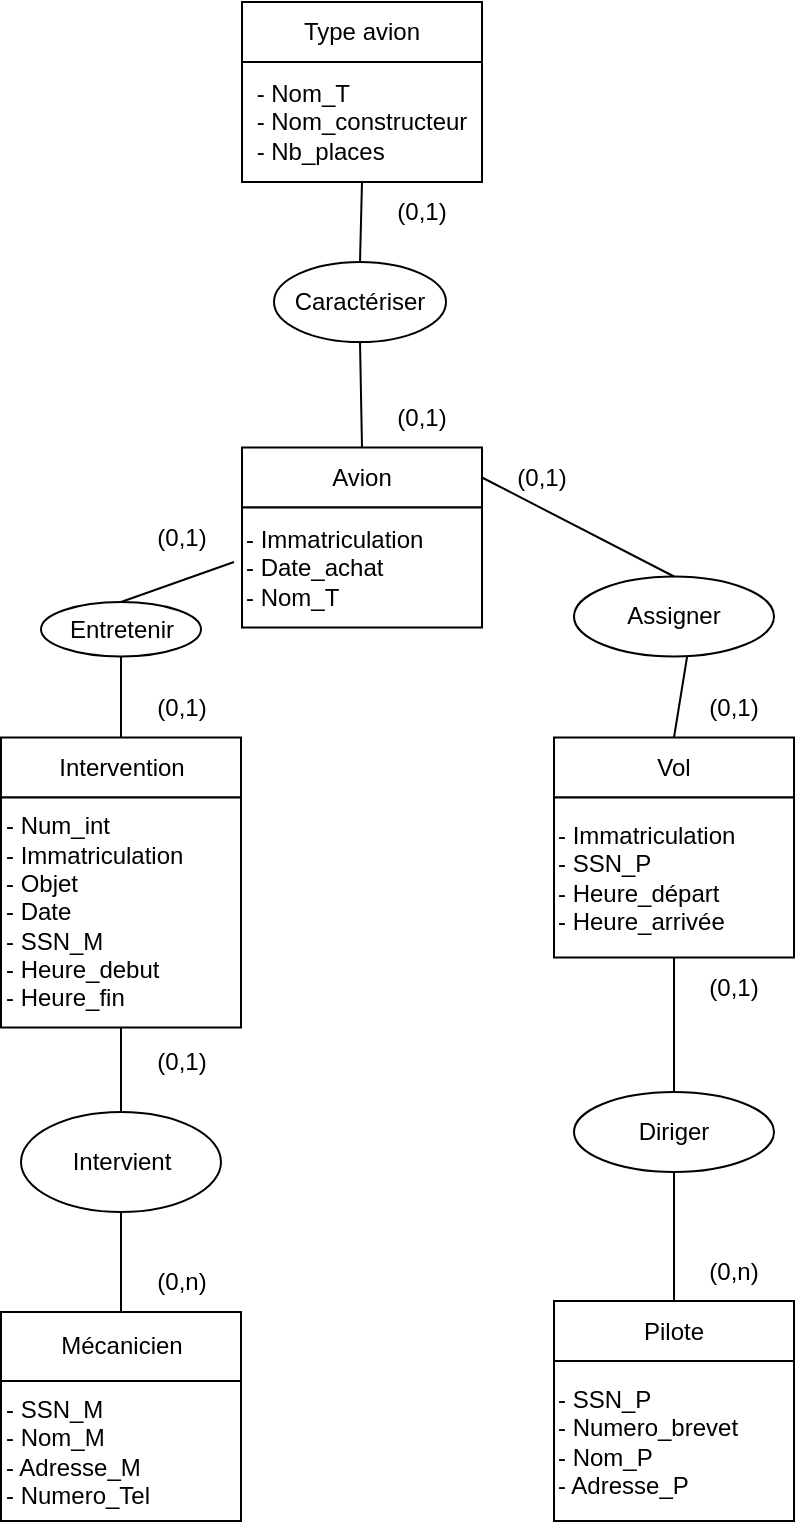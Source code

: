 <mxfile version="17.2.1" type="github">
  <diagram id="g9ijyWYw9M_Xq7lQamkd" name="Page-1">
    <mxGraphModel dx="958" dy="473" grid="1" gridSize="10" guides="1" tooltips="1" connect="1" arrows="1" fold="1" page="1" pageScale="1" pageWidth="827" pageHeight="1169" math="0" shadow="0">
      <root>
        <mxCell id="0" />
        <mxCell id="1" parent="0" />
        <mxCell id="JJhuaBoyiTNXanQFfjCV-1" value="Avion" style="rounded=0;whiteSpace=wrap;html=1;" parent="1" vertex="1">
          <mxGeometry x="294" y="332.75" width="120" height="30" as="geometry" />
        </mxCell>
        <mxCell id="JJhuaBoyiTNXanQFfjCV-2" value="&lt;div align=&quot;left&quot;&gt;- Immatriculation&lt;/div&gt;&lt;div align=&quot;left&quot;&gt;- Date_achat&lt;/div&gt;&lt;div align=&quot;left&quot;&gt;- Nom_T&lt;br&gt;&lt;/div&gt;" style="rounded=0;whiteSpace=wrap;html=1;align=left;" parent="1" vertex="1">
          <mxGeometry x="294" y="362.75" width="120" height="60" as="geometry" />
        </mxCell>
        <mxCell id="JJhuaBoyiTNXanQFfjCV-3" value="Intervention" style="rounded=0;whiteSpace=wrap;html=1;" parent="1" vertex="1">
          <mxGeometry x="173.5" y="477.75" width="120" height="30" as="geometry" />
        </mxCell>
        <mxCell id="JJhuaBoyiTNXanQFfjCV-4" value="&lt;div&gt;- Num_int&lt;/div&gt;&lt;div&gt;- Immatriculation&lt;/div&gt;&lt;div&gt;- Objet&lt;/div&gt;&lt;div&gt;- Date&lt;/div&gt;&lt;div&gt;- SSN_M&lt;/div&gt;&lt;div&gt;- Heure_debut&lt;/div&gt;&lt;div&gt;- Heure_fin&lt;br&gt;&lt;/div&gt;" style="rounded=0;whiteSpace=wrap;html=1;align=left;" parent="1" vertex="1">
          <mxGeometry x="173.5" y="507.75" width="120" height="115" as="geometry" />
        </mxCell>
        <mxCell id="JJhuaBoyiTNXanQFfjCV-5" value="Type avion" style="rounded=0;whiteSpace=wrap;html=1;" parent="1" vertex="1">
          <mxGeometry x="294" y="110" width="120" height="30" as="geometry" />
        </mxCell>
        <mxCell id="JJhuaBoyiTNXanQFfjCV-6" value="&lt;div align=&quot;left&quot;&gt;- Nom_T&lt;/div&gt;&lt;div align=&quot;left&quot;&gt;- Nom_constructeur&lt;/div&gt;&lt;div align=&quot;left&quot;&gt;- Nb_places&lt;br&gt;&lt;/div&gt;" style="rounded=0;whiteSpace=wrap;html=1;" parent="1" vertex="1">
          <mxGeometry x="294" y="140" width="120" height="60" as="geometry" />
        </mxCell>
        <mxCell id="qiZnfcJw_Cnm3kZu3M0U-1" value="Mécanicien" style="rounded=0;whiteSpace=wrap;html=1;" vertex="1" parent="1">
          <mxGeometry x="173.5" y="765" width="120" height="34.5" as="geometry" />
        </mxCell>
        <mxCell id="qiZnfcJw_Cnm3kZu3M0U-2" value="&lt;div align=&quot;left&quot;&gt;- SSN_M&lt;/div&gt;&lt;div align=&quot;left&quot;&gt;- Nom_M&lt;/div&gt;&lt;div align=&quot;left&quot;&gt;- Adresse_M&lt;/div&gt;&lt;div align=&quot;left&quot;&gt;- Numero_Tel&lt;br&gt;&lt;/div&gt;" style="rounded=0;whiteSpace=wrap;html=1;align=left;" vertex="1" parent="1">
          <mxGeometry x="173.5" y="799.5" width="120" height="70" as="geometry" />
        </mxCell>
        <mxCell id="qiZnfcJw_Cnm3kZu3M0U-3" value="Pilote" style="rounded=0;whiteSpace=wrap;html=1;" vertex="1" parent="1">
          <mxGeometry x="450" y="759.5" width="120" height="30" as="geometry" />
        </mxCell>
        <mxCell id="qiZnfcJw_Cnm3kZu3M0U-4" value="&lt;div align=&quot;left&quot;&gt;- SSN_P&lt;/div&gt;&lt;div align=&quot;left&quot;&gt;- Numero_brevet&lt;/div&gt;&lt;div align=&quot;left&quot;&gt;- Nom_P&lt;/div&gt;&lt;div align=&quot;left&quot;&gt;- Adresse_P&lt;/div&gt;" style="rounded=0;whiteSpace=wrap;html=1;align=left;" vertex="1" parent="1">
          <mxGeometry x="450" y="789.5" width="120" height="80" as="geometry" />
        </mxCell>
        <mxCell id="qiZnfcJw_Cnm3kZu3M0U-5" value="Vol" style="rounded=0;whiteSpace=wrap;html=1;" vertex="1" parent="1">
          <mxGeometry x="450" y="477.75" width="120" height="30" as="geometry" />
        </mxCell>
        <mxCell id="qiZnfcJw_Cnm3kZu3M0U-6" value="&lt;div align=&quot;left&quot;&gt;- Immatriculation&lt;/div&gt;&lt;div align=&quot;left&quot;&gt;- SSN_P&lt;/div&gt;&lt;div align=&quot;left&quot;&gt;- Heure_départ&lt;/div&gt;&lt;div align=&quot;left&quot;&gt;- Heure_arrivée&lt;br&gt;&lt;/div&gt;" style="rounded=0;whiteSpace=wrap;html=1;align=left;" vertex="1" parent="1">
          <mxGeometry x="450" y="507.75" width="120" height="80" as="geometry" />
        </mxCell>
        <mxCell id="qiZnfcJw_Cnm3kZu3M0U-7" value="Intervient" style="ellipse;whiteSpace=wrap;html=1;" vertex="1" parent="1">
          <mxGeometry x="183.5" y="665" width="100" height="50" as="geometry" />
        </mxCell>
        <mxCell id="qiZnfcJw_Cnm3kZu3M0U-8" value="Entretenir" style="ellipse;whiteSpace=wrap;html=1;" vertex="1" parent="1">
          <mxGeometry x="193.5" y="410" width="80" height="27.25" as="geometry" />
        </mxCell>
        <mxCell id="qiZnfcJw_Cnm3kZu3M0U-9" value="Caractériser" style="ellipse;whiteSpace=wrap;html=1;" vertex="1" parent="1">
          <mxGeometry x="310" y="240" width="86" height="40" as="geometry" />
        </mxCell>
        <mxCell id="qiZnfcJw_Cnm3kZu3M0U-10" value="Assigner" style="ellipse;whiteSpace=wrap;html=1;" vertex="1" parent="1">
          <mxGeometry x="460" y="397.25" width="100" height="40" as="geometry" />
        </mxCell>
        <mxCell id="qiZnfcJw_Cnm3kZu3M0U-11" value="Diriger" style="ellipse;whiteSpace=wrap;html=1;" vertex="1" parent="1">
          <mxGeometry x="460" y="655" width="100" height="40" as="geometry" />
        </mxCell>
        <mxCell id="qiZnfcJw_Cnm3kZu3M0U-12" value="" style="endArrow=none;html=1;rounded=0;entryX=0.5;entryY=1;entryDx=0;entryDy=0;exitX=0.5;exitY=0;exitDx=0;exitDy=0;" edge="1" parent="1" source="JJhuaBoyiTNXanQFfjCV-1" target="qiZnfcJw_Cnm3kZu3M0U-9">
          <mxGeometry width="50" height="50" relative="1" as="geometry">
            <mxPoint x="380" y="500" as="sourcePoint" />
            <mxPoint x="430" y="450" as="targetPoint" />
          </mxGeometry>
        </mxCell>
        <mxCell id="qiZnfcJw_Cnm3kZu3M0U-13" value="" style="endArrow=none;html=1;rounded=0;exitX=1;exitY=0.5;exitDx=0;exitDy=0;entryX=0.5;entryY=0;entryDx=0;entryDy=0;" edge="1" parent="1" source="JJhuaBoyiTNXanQFfjCV-1" target="qiZnfcJw_Cnm3kZu3M0U-10">
          <mxGeometry width="50" height="50" relative="1" as="geometry">
            <mxPoint x="380" y="650" as="sourcePoint" />
            <mxPoint x="430" y="600" as="targetPoint" />
          </mxGeometry>
        </mxCell>
        <mxCell id="qiZnfcJw_Cnm3kZu3M0U-14" value="" style="endArrow=none;html=1;rounded=0;exitX=0.566;exitY=0.994;exitDx=0;exitDy=0;entryX=0.5;entryY=0;entryDx=0;entryDy=0;exitPerimeter=0;" edge="1" parent="1" source="qiZnfcJw_Cnm3kZu3M0U-10" target="qiZnfcJw_Cnm3kZu3M0U-5">
          <mxGeometry width="50" height="50" relative="1" as="geometry">
            <mxPoint x="380" y="650" as="sourcePoint" />
            <mxPoint x="430" y="600" as="targetPoint" />
          </mxGeometry>
        </mxCell>
        <mxCell id="qiZnfcJw_Cnm3kZu3M0U-15" value="" style="endArrow=none;html=1;rounded=0;entryX=0.5;entryY=0;entryDx=0;entryDy=0;exitX=0.5;exitY=1;exitDx=0;exitDy=0;" edge="1" parent="1" source="qiZnfcJw_Cnm3kZu3M0U-8" target="JJhuaBoyiTNXanQFfjCV-3">
          <mxGeometry width="50" height="50" relative="1" as="geometry">
            <mxPoint x="453.5" y="615" as="sourcePoint" />
            <mxPoint x="593.5" y="595" as="targetPoint" />
          </mxGeometry>
        </mxCell>
        <mxCell id="qiZnfcJw_Cnm3kZu3M0U-16" value="" style="endArrow=none;html=1;rounded=0;entryX=0.5;entryY=1;entryDx=0;entryDy=0;exitX=0.5;exitY=0;exitDx=0;exitDy=0;" edge="1" parent="1" source="qiZnfcJw_Cnm3kZu3M0U-7" target="JJhuaBoyiTNXanQFfjCV-4">
          <mxGeometry width="50" height="50" relative="1" as="geometry">
            <mxPoint x="443.5" y="635" as="sourcePoint" />
            <mxPoint x="593.5" y="595" as="targetPoint" />
          </mxGeometry>
        </mxCell>
        <mxCell id="qiZnfcJw_Cnm3kZu3M0U-17" value="" style="endArrow=none;html=1;rounded=0;entryX=0.5;entryY=1;entryDx=0;entryDy=0;exitX=0.5;exitY=0;exitDx=0;exitDy=0;" edge="1" parent="1" source="qiZnfcJw_Cnm3kZu3M0U-1" target="qiZnfcJw_Cnm3kZu3M0U-7">
          <mxGeometry width="50" height="50" relative="1" as="geometry">
            <mxPoint x="413.5" y="705" as="sourcePoint" />
            <mxPoint x="423.5" y="595" as="targetPoint" />
          </mxGeometry>
        </mxCell>
        <mxCell id="qiZnfcJw_Cnm3kZu3M0U-18" value="" style="endArrow=none;html=1;rounded=0;entryX=0.5;entryY=0;entryDx=0;entryDy=0;exitX=0.5;exitY=1;exitDx=0;exitDy=0;" edge="1" parent="1" source="qiZnfcJw_Cnm3kZu3M0U-11" target="qiZnfcJw_Cnm3kZu3M0U-3">
          <mxGeometry width="50" height="50" relative="1" as="geometry">
            <mxPoint x="260" y="645" as="sourcePoint" />
            <mxPoint x="310" y="595" as="targetPoint" />
          </mxGeometry>
        </mxCell>
        <mxCell id="qiZnfcJw_Cnm3kZu3M0U-19" value="" style="endArrow=none;html=1;rounded=0;exitX=0.5;exitY=1;exitDx=0;exitDy=0;" edge="1" parent="1" source="qiZnfcJw_Cnm3kZu3M0U-6" target="qiZnfcJw_Cnm3kZu3M0U-11">
          <mxGeometry width="50" height="50" relative="1" as="geometry">
            <mxPoint x="450" y="655" as="sourcePoint" />
            <mxPoint x="340" y="705" as="targetPoint" />
          </mxGeometry>
        </mxCell>
        <mxCell id="qiZnfcJw_Cnm3kZu3M0U-20" value="" style="endArrow=none;html=1;rounded=0;exitX=0.5;exitY=0;exitDx=0;exitDy=0;" edge="1" parent="1" source="qiZnfcJw_Cnm3kZu3M0U-8">
          <mxGeometry width="50" height="50" relative="1" as="geometry">
            <mxPoint x="250.0" y="346.375" as="sourcePoint" />
            <mxPoint x="290" y="390" as="targetPoint" />
          </mxGeometry>
        </mxCell>
        <mxCell id="qiZnfcJw_Cnm3kZu3M0U-21" value="" style="endArrow=none;html=1;rounded=0;exitX=0.5;exitY=0;exitDx=0;exitDy=0;entryX=0.5;entryY=1;entryDx=0;entryDy=0;" edge="1" parent="1" source="qiZnfcJw_Cnm3kZu3M0U-9" target="JJhuaBoyiTNXanQFfjCV-6">
          <mxGeometry width="50" height="50" relative="1" as="geometry">
            <mxPoint x="380" y="240" as="sourcePoint" />
            <mxPoint x="430" y="190" as="targetPoint" />
          </mxGeometry>
        </mxCell>
        <mxCell id="qiZnfcJw_Cnm3kZu3M0U-22" value="(0,1)" style="text;html=1;strokeColor=none;fillColor=none;align=center;verticalAlign=middle;whiteSpace=wrap;rounded=0;" vertex="1" parent="1">
          <mxGeometry x="354" y="200" width="60" height="30" as="geometry" />
        </mxCell>
        <mxCell id="qiZnfcJw_Cnm3kZu3M0U-23" value="(0,1)" style="text;html=1;strokeColor=none;fillColor=none;align=center;verticalAlign=middle;whiteSpace=wrap;rounded=0;" vertex="1" parent="1">
          <mxGeometry x="354" y="302.75" width="60" height="30" as="geometry" />
        </mxCell>
        <mxCell id="qiZnfcJw_Cnm3kZu3M0U-24" value="(0,1)" style="text;html=1;strokeColor=none;fillColor=none;align=center;verticalAlign=middle;whiteSpace=wrap;rounded=0;" vertex="1" parent="1">
          <mxGeometry x="234" y="362.75" width="60" height="30" as="geometry" />
        </mxCell>
        <mxCell id="qiZnfcJw_Cnm3kZu3M0U-25" value="(0,1)" style="text;html=1;strokeColor=none;fillColor=none;align=center;verticalAlign=middle;whiteSpace=wrap;rounded=0;" vertex="1" parent="1">
          <mxGeometry x="414" y="332.75" width="60" height="30" as="geometry" />
        </mxCell>
        <mxCell id="qiZnfcJw_Cnm3kZu3M0U-26" value="(0,1)" style="text;html=1;strokeColor=none;fillColor=none;align=center;verticalAlign=middle;whiteSpace=wrap;rounded=0;" vertex="1" parent="1">
          <mxGeometry x="233.5" y="447.75" width="60" height="30" as="geometry" />
        </mxCell>
        <mxCell id="qiZnfcJw_Cnm3kZu3M0U-27" value="(0,1)" style="text;html=1;strokeColor=none;fillColor=none;align=center;verticalAlign=middle;whiteSpace=wrap;rounded=0;" vertex="1" parent="1">
          <mxGeometry x="233.5" y="625" width="60" height="30" as="geometry" />
        </mxCell>
        <mxCell id="qiZnfcJw_Cnm3kZu3M0U-28" value="(0,n)" style="text;html=1;strokeColor=none;fillColor=none;align=center;verticalAlign=middle;whiteSpace=wrap;rounded=0;" vertex="1" parent="1">
          <mxGeometry x="234" y="735" width="60" height="30" as="geometry" />
        </mxCell>
        <mxCell id="qiZnfcJw_Cnm3kZu3M0U-29" value="(0,n)" style="text;html=1;strokeColor=none;fillColor=none;align=center;verticalAlign=middle;whiteSpace=wrap;rounded=0;" vertex="1" parent="1">
          <mxGeometry x="510" y="729.5" width="60" height="30" as="geometry" />
        </mxCell>
        <mxCell id="qiZnfcJw_Cnm3kZu3M0U-30" value="(0,1)" style="text;html=1;strokeColor=none;fillColor=none;align=center;verticalAlign=middle;whiteSpace=wrap;rounded=0;" vertex="1" parent="1">
          <mxGeometry x="510" y="587.75" width="60" height="30" as="geometry" />
        </mxCell>
        <mxCell id="qiZnfcJw_Cnm3kZu3M0U-31" value="(0,1)" style="text;html=1;strokeColor=none;fillColor=none;align=center;verticalAlign=middle;whiteSpace=wrap;rounded=0;" vertex="1" parent="1">
          <mxGeometry x="510" y="447.75" width="60" height="30" as="geometry" />
        </mxCell>
      </root>
    </mxGraphModel>
  </diagram>
</mxfile>
